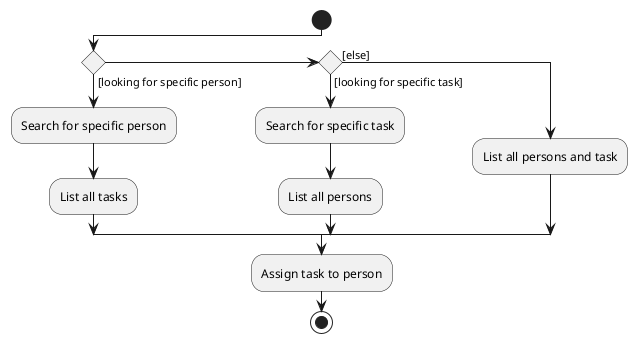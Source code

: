 @startuml
start
if() then ([looking for specific person])
    :Search for specific person;
    :List all tasks;
else if() then ([looking for specific task])
    :Search for specific task;
    :List all persons;
else([else])
    :List all persons and task;
endif
:Assign task to person;
stop
@enduml
